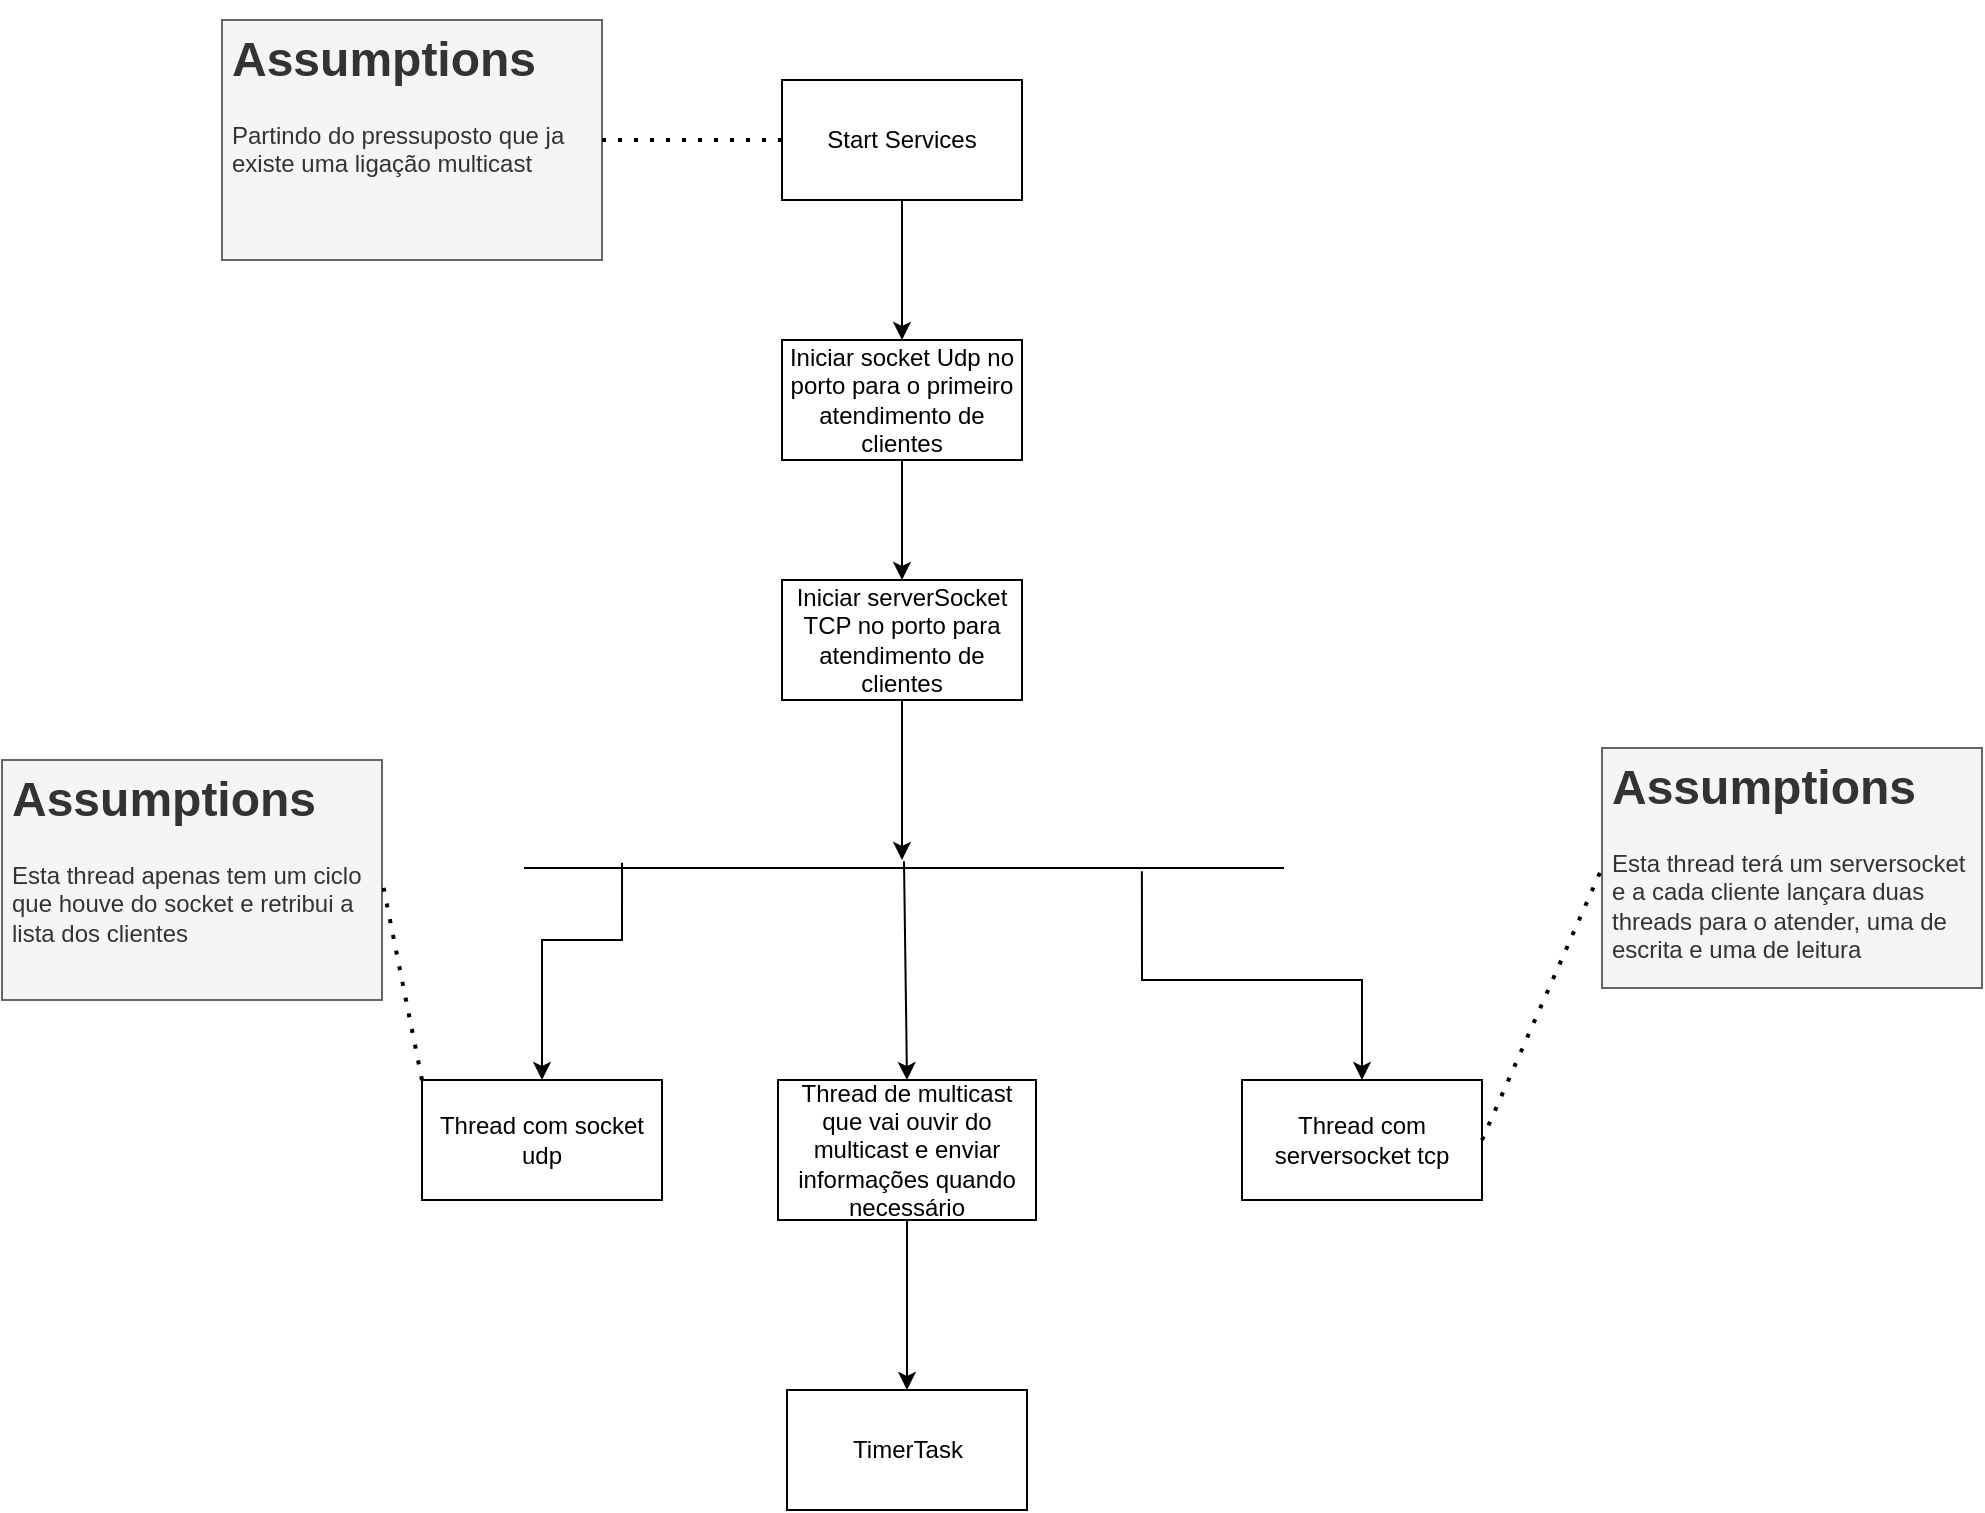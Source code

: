 <mxfile version="20.5.1" type="device" pages="4"><diagram id="f93shJwJwEX3GrsAh-UN" name="Start Services"><mxGraphModel dx="1106" dy="608" grid="1" gridSize="10" guides="1" tooltips="1" connect="1" arrows="1" fold="1" page="1" pageScale="1" pageWidth="1169" pageHeight="1654" math="0" shadow="0"><root><mxCell id="0"/><mxCell id="1" parent="0"/><mxCell id="43-LTuyPZRxTGdlJav9b-8" value="" style="edgeStyle=orthogonalEdgeStyle;rounded=0;orthogonalLoop=1;jettySize=auto;html=1;" parent="1" source="43-LTuyPZRxTGdlJav9b-1" target="43-LTuyPZRxTGdlJav9b-7" edge="1"><mxGeometry relative="1" as="geometry"/></mxCell><mxCell id="43-LTuyPZRxTGdlJav9b-1" value="Start Services" style="rounded=0;whiteSpace=wrap;html=1;" parent="1" vertex="1"><mxGeometry x="470" y="90" width="120" height="60" as="geometry"/></mxCell><mxCell id="43-LTuyPZRxTGdlJav9b-2" value="&lt;h1&gt;Assumptions&lt;/h1&gt;&lt;div&gt;Partindo do pressuposto que ja existe uma ligação multicast&lt;/div&gt;" style="text;html=1;spacing=5;spacingTop=-20;whiteSpace=wrap;overflow=hidden;rounded=0;fillColor=#f5f5f5;fontColor=#333333;strokeColor=#666666;" parent="1" vertex="1"><mxGeometry x="190" y="60" width="190" height="120" as="geometry"/></mxCell><mxCell id="43-LTuyPZRxTGdlJav9b-3" value="" style="endArrow=none;dashed=1;html=1;dashPattern=1 3;strokeWidth=2;rounded=0;exitX=0;exitY=0.5;exitDx=0;exitDy=0;" parent="1" source="43-LTuyPZRxTGdlJav9b-1" target="43-LTuyPZRxTGdlJav9b-2" edge="1"><mxGeometry width="50" height="50" relative="1" as="geometry"><mxPoint x="560" y="440" as="sourcePoint"/><mxPoint x="610" y="390" as="targetPoint"/></mxGeometry></mxCell><mxCell id="43-LTuyPZRxTGdlJav9b-4" value="" style="line;strokeWidth=1;fillColor=none;align=left;verticalAlign=middle;spacingTop=-1;spacingLeft=3;spacingRight=3;rotatable=0;labelPosition=right;points=[];portConstraint=eastwest;strokeColor=inherit;" parent="1" vertex="1"><mxGeometry x="341" y="480" width="380" height="8" as="geometry"/></mxCell><mxCell id="43-LTuyPZRxTGdlJav9b-10" value="" style="edgeStyle=orthogonalEdgeStyle;rounded=0;orthogonalLoop=1;jettySize=auto;html=1;" parent="1" source="43-LTuyPZRxTGdlJav9b-7" target="43-LTuyPZRxTGdlJav9b-9" edge="1"><mxGeometry relative="1" as="geometry"/></mxCell><mxCell id="43-LTuyPZRxTGdlJav9b-7" value="Iniciar socket Udp no porto para o primeiro atendimento de clientes" style="rounded=0;whiteSpace=wrap;html=1;" parent="1" vertex="1"><mxGeometry x="470" y="220" width="120" height="60" as="geometry"/></mxCell><mxCell id="43-LTuyPZRxTGdlJav9b-12" value="" style="edgeStyle=orthogonalEdgeStyle;rounded=0;orthogonalLoop=1;jettySize=auto;html=1;" parent="1" source="43-LTuyPZRxTGdlJav9b-9" target="43-LTuyPZRxTGdlJav9b-4" edge="1"><mxGeometry relative="1" as="geometry"><Array as="points"><mxPoint x="530" y="460"/><mxPoint x="530" y="460"/></Array></mxGeometry></mxCell><mxCell id="43-LTuyPZRxTGdlJav9b-9" value="Iniciar serverSocket TCP no porto para atendimento de clientes" style="rounded=0;whiteSpace=wrap;html=1;" parent="1" vertex="1"><mxGeometry x="470" y="340" width="120" height="60" as="geometry"/></mxCell><mxCell id="43-LTuyPZRxTGdlJav9b-13" value="Thread com socket udp" style="rounded=0;whiteSpace=wrap;html=1;" parent="1" vertex="1"><mxGeometry x="290" y="590" width="120" height="60" as="geometry"/></mxCell><mxCell id="43-LTuyPZRxTGdlJav9b-16" value="" style="endArrow=classic;html=1;rounded=0;entryX=0.5;entryY=0;entryDx=0;entryDy=0;exitX=0.129;exitY=0.168;exitDx=0;exitDy=0;exitPerimeter=0;" parent="1" source="43-LTuyPZRxTGdlJav9b-4" target="43-LTuyPZRxTGdlJav9b-13" edge="1"><mxGeometry width="50" height="50" relative="1" as="geometry"><mxPoint x="390" y="490" as="sourcePoint"/><mxPoint x="610" y="430" as="targetPoint"/><Array as="points"><mxPoint x="390" y="520"/><mxPoint x="350" y="520"/></Array></mxGeometry></mxCell><mxCell id="43-LTuyPZRxTGdlJav9b-17" value="&lt;h1 style=&quot;color: rgb(51, 51, 51);&quot;&gt;Assumptions&lt;/h1&gt;&lt;h1&gt;&lt;div style=&quot;color: rgb(51, 51, 51); font-size: 12px; font-weight: 400;&quot;&gt;Esta thread apenas tem um ciclo que houve do socket e retribui a lista dos clientes&lt;/div&gt;&lt;/h1&gt;" style="text;html=1;strokeColor=#666666;fillColor=#f5f5f5;spacing=5;spacingTop=-20;whiteSpace=wrap;overflow=hidden;rounded=0;fontColor=#333333;" parent="1" vertex="1"><mxGeometry x="80" y="430" width="190" height="120" as="geometry"/></mxCell><mxCell id="43-LTuyPZRxTGdlJav9b-18" value="Thread com serversocket tcp" style="rounded=0;whiteSpace=wrap;html=1;" parent="1" vertex="1"><mxGeometry x="700" y="590" width="120" height="60" as="geometry"/></mxCell><mxCell id="43-LTuyPZRxTGdlJav9b-19" value="" style="endArrow=classic;html=1;rounded=0;entryX=0.5;entryY=0;entryDx=0;entryDy=0;exitX=0.813;exitY=0.696;exitDx=0;exitDy=0;exitPerimeter=0;" parent="1" source="43-LTuyPZRxTGdlJav9b-4" target="43-LTuyPZRxTGdlJav9b-18" edge="1"><mxGeometry width="50" height="50" relative="1" as="geometry"><mxPoint x="560" y="470" as="sourcePoint"/><mxPoint x="610" y="420" as="targetPoint"/><Array as="points"><mxPoint x="650" y="540"/><mxPoint x="760" y="540"/></Array></mxGeometry></mxCell><mxCell id="43-LTuyPZRxTGdlJav9b-20" value="&lt;h1 style=&quot;color: rgb(51, 51, 51);&quot;&gt;Assumptions&lt;/h1&gt;&lt;h1&gt;&lt;div style=&quot;color: rgb(51, 51, 51); font-size: 12px; font-weight: 400;&quot;&gt;Esta thread terá um serversocket e a cada cliente lançara duas threads para o atender, uma de escrita e uma de leitura&lt;/div&gt;&lt;/h1&gt;" style="text;html=1;strokeColor=#666666;fillColor=#f5f5f5;spacing=5;spacingTop=-20;whiteSpace=wrap;overflow=hidden;rounded=0;fontColor=#333333;" parent="1" vertex="1"><mxGeometry x="880" y="424" width="190" height="120" as="geometry"/></mxCell><mxCell id="43-LTuyPZRxTGdlJav9b-21" value="" style="endArrow=none;dashed=1;html=1;dashPattern=1 3;strokeWidth=2;rounded=0;exitX=0;exitY=0;exitDx=0;exitDy=0;entryX=1;entryY=0.5;entryDx=0;entryDy=0;" parent="1" source="43-LTuyPZRxTGdlJav9b-13" target="43-LTuyPZRxTGdlJav9b-17" edge="1"><mxGeometry width="50" height="50" relative="1" as="geometry"><mxPoint x="560" y="470" as="sourcePoint"/><mxPoint x="610" y="420" as="targetPoint"/></mxGeometry></mxCell><mxCell id="43-LTuyPZRxTGdlJav9b-22" value="" style="endArrow=none;dashed=1;html=1;dashPattern=1 3;strokeWidth=2;rounded=0;entryX=0;entryY=0.5;entryDx=0;entryDy=0;exitX=1;exitY=0.5;exitDx=0;exitDy=0;" parent="1" source="43-LTuyPZRxTGdlJav9b-18" target="43-LTuyPZRxTGdlJav9b-20" edge="1"><mxGeometry width="50" height="50" relative="1" as="geometry"><mxPoint x="560" y="470" as="sourcePoint"/><mxPoint x="610" y="420" as="targetPoint"/></mxGeometry></mxCell><mxCell id="43-LTuyPZRxTGdlJav9b-26" value="" style="edgeStyle=orthogonalEdgeStyle;rounded=0;orthogonalLoop=1;jettySize=auto;html=1;" parent="1" source="43-LTuyPZRxTGdlJav9b-23" target="43-LTuyPZRxTGdlJav9b-25" edge="1"><mxGeometry relative="1" as="geometry"/></mxCell><mxCell id="43-LTuyPZRxTGdlJav9b-23" value="Thread de multicast que vai ouvir do multicast e enviar informações quando necessário" style="rounded=0;whiteSpace=wrap;html=1;" parent="1" vertex="1"><mxGeometry x="468" y="590" width="129" height="70" as="geometry"/></mxCell><mxCell id="43-LTuyPZRxTGdlJav9b-24" value="" style="endArrow=classic;html=1;rounded=0;entryX=0.5;entryY=0;entryDx=0;entryDy=0;exitX=0.5;exitY=0.071;exitDx=0;exitDy=0;exitPerimeter=0;" parent="1" source="43-LTuyPZRxTGdlJav9b-4" target="43-LTuyPZRxTGdlJav9b-23" edge="1"><mxGeometry width="50" height="50" relative="1" as="geometry"><mxPoint x="560" y="470" as="sourcePoint"/><mxPoint x="610" y="420" as="targetPoint"/></mxGeometry></mxCell><mxCell id="43-LTuyPZRxTGdlJav9b-25" value="TimerTask" style="whiteSpace=wrap;html=1;rounded=0;" parent="1" vertex="1"><mxGeometry x="472.5" y="745" width="120" height="60" as="geometry"/></mxCell></root></mxGraphModel></diagram><diagram id="dK1DajiqJrMPX_HcIvHk" name="Thread UDP Server-Client"><mxGraphModel dx="1639" dy="808" grid="1" gridSize="10" guides="1" tooltips="1" connect="1" arrows="1" fold="1" page="1" pageScale="1" pageWidth="1169" pageHeight="1654" math="0" shadow="0"><root><mxCell id="0"/><mxCell id="1" parent="0"/><mxCell id="ZpsbFKy-Za9jQUsdZ7UV-3" value="" style="edgeStyle=orthogonalEdgeStyle;rounded=0;orthogonalLoop=1;jettySize=auto;html=1;" edge="1" parent="1" source="ZpsbFKy-Za9jQUsdZ7UV-1" target="ZpsbFKy-Za9jQUsdZ7UV-2"><mxGeometry relative="1" as="geometry"/></mxCell><mxCell id="ZpsbFKy-Za9jQUsdZ7UV-1" value="Espera no socket" style="rounded=0;whiteSpace=wrap;html=1;" vertex="1" parent="1"><mxGeometry x="480" y="110" width="120" height="60" as="geometry"/></mxCell><mxCell id="ZpsbFKy-Za9jQUsdZ7UV-5" value="" style="edgeStyle=orthogonalEdgeStyle;rounded=0;orthogonalLoop=1;jettySize=auto;html=1;" edge="1" parent="1" source="ZpsbFKy-Za9jQUsdZ7UV-2" target="ZpsbFKy-Za9jQUsdZ7UV-4"><mxGeometry relative="1" as="geometry"/></mxCell><mxCell id="ZpsbFKy-Za9jQUsdZ7UV-11" value="Recebeu" style="edgeLabel;html=1;align=center;verticalAlign=middle;resizable=0;points=[];" vertex="1" connectable="0" parent="ZpsbFKy-Za9jQUsdZ7UV-5"><mxGeometry x="-0.32" y="1" relative="1" as="geometry"><mxPoint as="offset"/></mxGeometry></mxCell><mxCell id="ZpsbFKy-Za9jQUsdZ7UV-6" style="edgeStyle=orthogonalEdgeStyle;rounded=0;orthogonalLoop=1;jettySize=auto;html=1;entryX=1;entryY=0.5;entryDx=0;entryDy=0;" edge="1" parent="1" source="ZpsbFKy-Za9jQUsdZ7UV-2" target="ZpsbFKy-Za9jQUsdZ7UV-1"><mxGeometry relative="1" as="geometry"><Array as="points"><mxPoint x="620" y="280"/><mxPoint x="620" y="140"/></Array></mxGeometry></mxCell><mxCell id="ZpsbFKy-Za9jQUsdZ7UV-7" value="Nao recebe" style="edgeLabel;html=1;align=center;verticalAlign=middle;resizable=0;points=[];" vertex="1" connectable="0" parent="ZpsbFKy-Za9jQUsdZ7UV-6"><mxGeometry x="0.191" y="3" relative="1" as="geometry"><mxPoint as="offset"/></mxGeometry></mxCell><mxCell id="ZpsbFKy-Za9jQUsdZ7UV-9" style="edgeStyle=orthogonalEdgeStyle;rounded=0;orthogonalLoop=1;jettySize=auto;html=1;entryX=0;entryY=0.5;entryDx=0;entryDy=0;" edge="1" parent="1" source="ZpsbFKy-Za9jQUsdZ7UV-2" target="ZpsbFKy-Za9jQUsdZ7UV-8"><mxGeometry relative="1" as="geometry"><Array as="points"><mxPoint x="540" y="360"/></Array></mxGeometry></mxCell><mxCell id="ZpsbFKy-Za9jQUsdZ7UV-10" value="&lt;span style=&quot;font-size: 12px; background-color: rgb(248, 249, 250);&quot;&gt;Exceção de erro do socket&lt;/span&gt;" style="edgeLabel;html=1;align=center;verticalAlign=middle;resizable=0;points=[];" vertex="1" connectable="0" parent="ZpsbFKy-Za9jQUsdZ7UV-9"><mxGeometry x="-0.087" y="2" relative="1" as="geometry"><mxPoint as="offset"/></mxGeometry></mxCell><mxCell id="ZpsbFKy-Za9jQUsdZ7UV-2" value="Se recebe mensagem" style="rhombus;whiteSpace=wrap;html=1;rounded=0;" vertex="1" parent="1"><mxGeometry x="500" y="240" width="80" height="80" as="geometry"/></mxCell><mxCell id="ZpsbFKy-Za9jQUsdZ7UV-16" value="" style="edgeStyle=orthogonalEdgeStyle;rounded=0;orthogonalLoop=1;jettySize=auto;html=1;" edge="1" parent="1" source="ZpsbFKy-Za9jQUsdZ7UV-4" target="ZpsbFKy-Za9jQUsdZ7UV-15"><mxGeometry relative="1" as="geometry"/></mxCell><mxCell id="ZpsbFKy-Za9jQUsdZ7UV-4" value="Cria thread de atendimento udp" style="whiteSpace=wrap;html=1;rounded=0;" vertex="1" parent="1"><mxGeometry x="320" y="330" width="120" height="60" as="geometry"/></mxCell><mxCell id="ZpsbFKy-Za9jQUsdZ7UV-8" value="Termina" style="rounded=0;whiteSpace=wrap;html=1;" vertex="1" parent="1"><mxGeometry x="790" y="330" width="120" height="60" as="geometry"/></mxCell><mxCell id="ZpsbFKy-Za9jQUsdZ7UV-14" style="edgeStyle=orthogonalEdgeStyle;rounded=0;orthogonalLoop=1;jettySize=auto;html=1;entryX=0;entryY=0.5;entryDx=0;entryDy=0;" edge="1" parent="1" source="ZpsbFKy-Za9jQUsdZ7UV-12" target="ZpsbFKy-Za9jQUsdZ7UV-1"><mxGeometry relative="1" as="geometry"><Array as="points"><mxPoint x="130" y="630"/><mxPoint x="130" y="140"/></Array></mxGeometry></mxCell><mxCell id="ZpsbFKy-Za9jQUsdZ7UV-12" value="Envia mensagem para o cliente" style="whiteSpace=wrap;html=1;rounded=0;" vertex="1" parent="1"><mxGeometry x="320" y="590" width="120" height="60" as="geometry"/></mxCell><mxCell id="ZpsbFKy-Za9jQUsdZ7UV-17" value="" style="edgeStyle=orthogonalEdgeStyle;rounded=0;orthogonalLoop=1;jettySize=auto;html=1;" edge="1" parent="1" source="ZpsbFKy-Za9jQUsdZ7UV-15" target="ZpsbFKy-Za9jQUsdZ7UV-12"><mxGeometry relative="1" as="geometry"/></mxCell><mxCell id="ZpsbFKy-Za9jQUsdZ7UV-15" value="Consulta tabela dos servidores" style="whiteSpace=wrap;html=1;rounded=0;" vertex="1" parent="1"><mxGeometry x="320" y="440" width="120" height="60" as="geometry"/></mxCell></root></mxGraphModel></diagram><diagram id="lqIjsGxydVHCOAI3Gppr" name="Thread ServerSocket TCP"><mxGraphModel dx="1106" dy="608" grid="1" gridSize="10" guides="1" tooltips="1" connect="1" arrows="1" fold="1" page="1" pageScale="1" pageWidth="1169" pageHeight="1654" math="0" shadow="0"><root><mxCell id="0"/><mxCell id="1" parent="0"/><mxCell id="Tgod7EYBmfSz9OFDurJF-3" value="" style="edgeStyle=orthogonalEdgeStyle;rounded=0;orthogonalLoop=1;jettySize=auto;html=1;" parent="1" source="Tgod7EYBmfSz9OFDurJF-1" target="Tgod7EYBmfSz9OFDurJF-2" edge="1"><mxGeometry relative="1" as="geometry"/></mxCell><mxCell id="Tgod7EYBmfSz9OFDurJF-1" value="Espera no Server Socket" style="rounded=0;whiteSpace=wrap;html=1;" parent="1" vertex="1"><mxGeometry x="480" y="150" width="120" height="60" as="geometry"/></mxCell><mxCell id="Tgod7EYBmfSz9OFDurJF-5" value="" style="edgeStyle=orthogonalEdgeStyle;rounded=0;orthogonalLoop=1;jettySize=auto;html=1;" parent="1" source="Tgod7EYBmfSz9OFDurJF-2" target="Tgod7EYBmfSz9OFDurJF-4" edge="1"><mxGeometry relative="1" as="geometry"/></mxCell><mxCell id="Tgod7EYBmfSz9OFDurJF-6" value="Execção do porto" style="edgeLabel;html=1;align=center;verticalAlign=middle;resizable=0;points=[];" parent="Tgod7EYBmfSz9OFDurJF-5" vertex="1" connectable="0"><mxGeometry x="-0.352" y="2" relative="1" as="geometry"><mxPoint as="offset"/></mxGeometry></mxCell><mxCell id="Tgod7EYBmfSz9OFDurJF-8" value="" style="edgeStyle=orthogonalEdgeStyle;rounded=0;orthogonalLoop=1;jettySize=auto;html=1;" parent="1" source="Tgod7EYBmfSz9OFDurJF-2" target="Tgod7EYBmfSz9OFDurJF-7" edge="1"><mxGeometry relative="1" as="geometry"/></mxCell><mxCell id="Tgod7EYBmfSz9OFDurJF-9" value="Sim" style="edgeLabel;html=1;align=center;verticalAlign=middle;resizable=0;points=[];" parent="Tgod7EYBmfSz9OFDurJF-8" vertex="1" connectable="0"><mxGeometry x="-0.317" y="-3" relative="1" as="geometry"><mxPoint as="offset"/></mxGeometry></mxCell><mxCell id="Tgod7EYBmfSz9OFDurJF-2" value="Recebeu ligacao" style="rhombus;whiteSpace=wrap;html=1;rounded=0;" parent="1" vertex="1"><mxGeometry x="500" y="280" width="80" height="80" as="geometry"/></mxCell><mxCell id="Tgod7EYBmfSz9OFDurJF-4" value="Termina" style="whiteSpace=wrap;html=1;rounded=0;" parent="1" vertex="1"><mxGeometry x="790" y="290" width="120" height="60" as="geometry"/></mxCell><mxCell id="Tgod7EYBmfSz9OFDurJF-12" value="" style="edgeStyle=orthogonalEdgeStyle;rounded=0;orthogonalLoop=1;jettySize=auto;html=1;" parent="1" source="Tgod7EYBmfSz9OFDurJF-7" target="Tgod7EYBmfSz9OFDurJF-11" edge="1"><mxGeometry relative="1" as="geometry"/></mxCell><mxCell id="Tgod7EYBmfSz9OFDurJF-7" value="Cria thread de atendimento" style="whiteSpace=wrap;html=1;rounded=0;" parent="1" vertex="1"><mxGeometry x="480" y="450" width="120" height="60" as="geometry"/></mxCell><mxCell id="Tgod7EYBmfSz9OFDurJF-14" value="" style="edgeStyle=orthogonalEdgeStyle;rounded=0;orthogonalLoop=1;jettySize=auto;html=1;" parent="1" source="Tgod7EYBmfSz9OFDurJF-11" target="Tgod7EYBmfSz9OFDurJF-13" edge="1"><mxGeometry relative="1" as="geometry"/></mxCell><mxCell id="Tgod7EYBmfSz9OFDurJF-11" value="Guarda socket do cliente" style="whiteSpace=wrap;html=1;rounded=0;" parent="1" vertex="1"><mxGeometry x="480" y="590" width="120" height="60" as="geometry"/></mxCell><mxCell id="Tgod7EYBmfSz9OFDurJF-17" value="" style="edgeStyle=orthogonalEdgeStyle;rounded=0;orthogonalLoop=1;jettySize=auto;html=1;" parent="1" source="Tgod7EYBmfSz9OFDurJF-13" target="Tgod7EYBmfSz9OFDurJF-16" edge="1"><mxGeometry relative="1" as="geometry"/></mxCell><mxCell id="Tgod7EYBmfSz9OFDurJF-13" value="Incrementa o numero de contadores" style="whiteSpace=wrap;html=1;rounded=0;" parent="1" vertex="1"><mxGeometry x="480" y="730" width="120" height="60" as="geometry"/></mxCell><mxCell id="Tgod7EYBmfSz9OFDurJF-18" style="edgeStyle=orthogonalEdgeStyle;rounded=0;orthogonalLoop=1;jettySize=auto;html=1;entryX=0;entryY=0.5;entryDx=0;entryDy=0;" parent="1" source="Tgod7EYBmfSz9OFDurJF-16" target="Tgod7EYBmfSz9OFDurJF-1" edge="1"><mxGeometry relative="1" as="geometry"><Array as="points"><mxPoint x="330" y="900"/><mxPoint x="330" y="180"/></Array></mxGeometry></mxCell><mxCell id="Tgod7EYBmfSz9OFDurJF-16" value="Envia Sinal de vida" style="whiteSpace=wrap;html=1;rounded=0;" parent="1" vertex="1"><mxGeometry x="480" y="870" width="120" height="60" as="geometry"/></mxCell></root></mxGraphModel></diagram><diagram id="S3c8J8YZZYaUGesptg0L" name="Thread TCP de Atendimento"><mxGraphModel dx="2765" dy="1520" grid="1" gridSize="10" guides="1" tooltips="1" connect="1" arrows="1" fold="1" page="1" pageScale="1" pageWidth="2339" pageHeight="3300" math="0" shadow="0"><root><mxCell id="0"/><mxCell id="1" parent="0"/><mxCell id="qj5CGOlmOa47T0mlUrNb-4" value="" style="edgeStyle=orthogonalEdgeStyle;rounded=0;orthogonalLoop=1;jettySize=auto;html=1;" parent="1" source="qj5CGOlmOa47T0mlUrNb-1" target="qj5CGOlmOa47T0mlUrNb-3" edge="1"><mxGeometry relative="1" as="geometry"/></mxCell><mxCell id="qj5CGOlmOa47T0mlUrNb-1" value="Espera por mensagem do cliente" style="rounded=0;whiteSpace=wrap;html=1;" parent="1" vertex="1"><mxGeometry x="510" y="80" width="120" height="60" as="geometry"/></mxCell><mxCell id="qj5CGOlmOa47T0mlUrNb-6" value="" style="edgeStyle=orthogonalEdgeStyle;rounded=0;orthogonalLoop=1;jettySize=auto;html=1;" parent="1" source="qj5CGOlmOa47T0mlUrNb-3" target="qj5CGOlmOa47T0mlUrNb-5" edge="1"><mxGeometry relative="1" as="geometry"/></mxCell><mxCell id="qj5CGOlmOa47T0mlUrNb-7" value="Exccecção" style="edgeLabel;html=1;align=center;verticalAlign=middle;resizable=0;points=[];" parent="qj5CGOlmOa47T0mlUrNb-6" vertex="1" connectable="0"><mxGeometry x="0.1" y="-1" relative="1" as="geometry"><mxPoint as="offset"/></mxGeometry></mxCell><mxCell id="qj5CGOlmOa47T0mlUrNb-14" value="" style="edgeStyle=orthogonalEdgeStyle;rounded=0;orthogonalLoop=1;jettySize=auto;html=1;" parent="1" source="qj5CGOlmOa47T0mlUrNb-3" target="qj5CGOlmOa47T0mlUrNb-13" edge="1"><mxGeometry relative="1" as="geometry"/></mxCell><mxCell id="qj5CGOlmOa47T0mlUrNb-15" value="SIM" style="edgeLabel;html=1;align=center;verticalAlign=middle;resizable=0;points=[];" parent="qj5CGOlmOa47T0mlUrNb-14" vertex="1" connectable="0"><mxGeometry x="-0.511" relative="1" as="geometry"><mxPoint as="offset"/></mxGeometry></mxCell><mxCell id="qj5CGOlmOa47T0mlUrNb-3" value="Recebe mensagem" style="rhombus;whiteSpace=wrap;html=1;rounded=0;" parent="1" vertex="1"><mxGeometry x="530" y="210" width="80" height="80" as="geometry"/></mxCell><mxCell id="qj5CGOlmOa47T0mlUrNb-5" value="Possivelmente Termina (A REVER)" style="whiteSpace=wrap;html=1;rounded=0;" parent="1" vertex="1"><mxGeometry x="840" y="220" width="120" height="60" as="geometry"/></mxCell><mxCell id="qj5CGOlmOa47T0mlUrNb-21" value="" style="edgeStyle=orthogonalEdgeStyle;rounded=0;orthogonalLoop=1;jettySize=auto;html=1;" parent="1" source="qj5CGOlmOa47T0mlUrNb-13" target="qj5CGOlmOa47T0mlUrNb-20" edge="1"><mxGeometry relative="1" as="geometry"/></mxCell><mxCell id="qj5CGOlmOa47T0mlUrNb-22" value="Em Atualização" style="edgeLabel;html=1;align=center;verticalAlign=middle;resizable=0;points=[];" parent="qj5CGOlmOa47T0mlUrNb-21" vertex="1" connectable="0"><mxGeometry x="-0.255" y="-2" relative="1" as="geometry"><mxPoint as="offset"/></mxGeometry></mxCell><mxCell id="qj5CGOlmOa47T0mlUrNb-24" value="" style="edgeStyle=orthogonalEdgeStyle;rounded=0;orthogonalLoop=1;jettySize=auto;html=1;" parent="1" source="qj5CGOlmOa47T0mlUrNb-13" target="qj5CGOlmOa47T0mlUrNb-23" edge="1"><mxGeometry relative="1" as="geometry"/></mxCell><mxCell id="qj5CGOlmOa47T0mlUrNb-25" value="Indisponivel" style="edgeLabel;html=1;align=center;verticalAlign=middle;resizable=0;points=[];" parent="qj5CGOlmOa47T0mlUrNb-24" vertex="1" connectable="0"><mxGeometry x="-0.467" relative="1" as="geometry"><mxPoint as="offset"/></mxGeometry></mxCell><mxCell id="zlbPWExdeI5WuNcCYrbm-13" value="" style="edgeStyle=orthogonalEdgeStyle;rounded=0;orthogonalLoop=1;jettySize=auto;html=1;fontSize=15;" edge="1" parent="1" source="qj5CGOlmOa47T0mlUrNb-13" target="zlbPWExdeI5WuNcCYrbm-12"><mxGeometry relative="1" as="geometry"/></mxCell><mxCell id="zlbPWExdeI5WuNcCYrbm-16" value="Disponivel" style="edgeLabel;html=1;align=center;verticalAlign=middle;resizable=0;points=[];fontSize=15;" vertex="1" connectable="0" parent="zlbPWExdeI5WuNcCYrbm-13"><mxGeometry x="-0.414" y="2" relative="1" as="geometry"><mxPoint as="offset"/></mxGeometry></mxCell><mxCell id="qj5CGOlmOa47T0mlUrNb-13" value="Verifica Estado do Servidor" style="rhombus;whiteSpace=wrap;html=1;rounded=0;" parent="1" vertex="1"><mxGeometry x="530" y="370" width="80" height="80" as="geometry"/></mxCell><mxCell id="zlbPWExdeI5WuNcCYrbm-27" value="" style="edgeStyle=orthogonalEdgeStyle;rounded=0;orthogonalLoop=1;jettySize=auto;html=1;fontSize=15;" edge="1" parent="1" source="qj5CGOlmOa47T0mlUrNb-16" target="zlbPWExdeI5WuNcCYrbm-26"><mxGeometry relative="1" as="geometry"/></mxCell><mxCell id="qj5CGOlmOa47T0mlUrNb-16" value="Muda Estado do Servidor para Em Atualização" style="whiteSpace=wrap;html=1;rounded=0;" parent="1" vertex="1"><mxGeometry x="510" y="700" width="120" height="60" as="geometry"/></mxCell><mxCell id="qj5CGOlmOa47T0mlUrNb-20" value="Espera num objeto até ficar ser desbloqueado" style="whiteSpace=wrap;html=1;rounded=0;" parent="1" vertex="1"><mxGeometry x="300" y="380" width="120" height="60" as="geometry"/></mxCell><mxCell id="qj5CGOlmOa47T0mlUrNb-23" value="Terminar" style="whiteSpace=wrap;html=1;rounded=0;" parent="1" vertex="1"><mxGeometry x="790" y="380" width="120" height="60" as="geometry"/></mxCell><mxCell id="qj5CGOlmOa47T0mlUrNb-26" value="&lt;h1&gt;Assumption&lt;/h1&gt;&lt;p&gt;Cada thread tem que ter acesso ao canal multicast e a mudar o estado&lt;/p&gt;" style="text;html=1;strokeColor=#666666;fillColor=#f5f5f5;spacing=5;spacingTop=-20;whiteSpace=wrap;overflow=hidden;rounded=0;fontColor=#333333;" parent="1" vertex="1"><mxGeometry x="150" y="590" width="190" height="120" as="geometry"/></mxCell><mxCell id="zlbPWExdeI5WuNcCYrbm-31" value="" style="edgeStyle=orthogonalEdgeStyle;rounded=0;orthogonalLoop=1;jettySize=auto;html=1;fontSize=15;" edge="1" parent="1" source="qj5CGOlmOa47T0mlUrNb-27" target="zlbPWExdeI5WuNcCYrbm-30"><mxGeometry relative="1" as="geometry"/></mxCell><mxCell id="qj5CGOlmOa47T0mlUrNb-27" value="Envia Prepare via multicast" style="whiteSpace=wrap;html=1;rounded=0;" parent="1" vertex="1"><mxGeometry x="510" y="1260" width="120" height="60" as="geometry"/></mxCell><mxCell id="1P4as0GLQrEg2vXKpVa6-3" value="" style="edgeStyle=orthogonalEdgeStyle;rounded=0;orthogonalLoop=1;jettySize=auto;html=1;" parent="1" source="1P4as0GLQrEg2vXKpVa6-1" target="qj5CGOlmOa47T0mlUrNb-27" edge="1"><mxGeometry relative="1" as="geometry"/></mxCell><mxCell id="1P4as0GLQrEg2vXKpVa6-1" value="" style="rhombus;whiteSpace=wrap;html=1;rounded=0;" parent="1" vertex="1"><mxGeometry x="530" y="1090" width="80" height="80" as="geometry"/></mxCell><mxCell id="1P4as0GLQrEg2vXKpVa6-7" value="" style="edgeStyle=orthogonalEdgeStyle;rounded=0;orthogonalLoop=1;jettySize=auto;html=1;" parent="1" source="1P4as0GLQrEg2vXKpVa6-4" target="1P4as0GLQrEg2vXKpVa6-1" edge="1"><mxGeometry relative="1" as="geometry"/></mxCell><mxCell id="1P4as0GLQrEg2vXKpVa6-4" value="Prepara Mensagem" style="whiteSpace=wrap;html=1;rounded=0;" parent="1" vertex="1"><mxGeometry x="510" y="970" width="120" height="60" as="geometry"/></mxCell><mxCell id="zlbPWExdeI5WuNcCYrbm-5" value="Prepare" style="swimlane;fontStyle=0;childLayout=stackLayout;horizontal=1;startSize=26;fillColor=none;horizontalStack=0;resizeParent=1;resizeParentMax=0;resizeLast=0;collapsible=1;marginBottom=0;fontSize=14;" vertex="1" parent="1"><mxGeometry x="710" y="1000" width="450" height="104" as="geometry"/></mxCell><mxCell id="zlbPWExdeI5WuNcCYrbm-6" value="string: sql" style="text;strokeColor=none;fillColor=none;align=left;verticalAlign=top;spacingLeft=4;spacingRight=4;overflow=hidden;rotatable=0;points=[[0,0.5],[1,0.5]];portConstraint=eastwest;fontSize=15;" vertex="1" parent="zlbPWExdeI5WuNcCYrbm-5"><mxGeometry y="26" width="450" height="26" as="geometry"/></mxCell><mxCell id="zlbPWExdeI5WuNcCYrbm-7" value="proximaVersão: int" style="text;strokeColor=none;fillColor=none;align=left;verticalAlign=top;spacingLeft=4;spacingRight=4;overflow=hidden;rotatable=0;points=[[0,0.5],[1,0.5]];portConstraint=eastwest;fontSize=15;" vertex="1" parent="zlbPWExdeI5WuNcCYrbm-5"><mxGeometry y="52" width="450" height="26" as="geometry"/></mxCell><mxCell id="zlbPWExdeI5WuNcCYrbm-8" value="portUDP:int - Destinado a recber as mensagems de confirmação" style="text;strokeColor=none;fillColor=none;align=left;verticalAlign=top;spacingLeft=4;spacingRight=4;overflow=hidden;rotatable=0;points=[[0,0.5],[1,0.5]];portConstraint=eastwest;fontSize=15;" vertex="1" parent="zlbPWExdeI5WuNcCYrbm-5"><mxGeometry y="78" width="450" height="26" as="geometry"/></mxCell><mxCell id="zlbPWExdeI5WuNcCYrbm-9" value="" style="endArrow=none;dashed=1;html=1;dashPattern=1 3;strokeWidth=2;rounded=0;fontSize=15;entryX=1;entryY=0.5;entryDx=0;entryDy=0;exitX=-0.005;exitY=0.128;exitDx=0;exitDy=0;exitPerimeter=0;" edge="1" parent="1" source="zlbPWExdeI5WuNcCYrbm-7" target="1P4as0GLQrEg2vXKpVa6-4"><mxGeometry width="50" height="50" relative="1" as="geometry"><mxPoint x="610" y="1140" as="sourcePoint"/><mxPoint x="660" y="1090" as="targetPoint"/></mxGeometry></mxCell><mxCell id="zlbPWExdeI5WuNcCYrbm-14" value="" style="edgeStyle=orthogonalEdgeStyle;rounded=0;orthogonalLoop=1;jettySize=auto;html=1;fontSize=15;" edge="1" parent="1" source="zlbPWExdeI5WuNcCYrbm-12" target="qj5CGOlmOa47T0mlUrNb-16"><mxGeometry relative="1" as="geometry"/></mxCell><mxCell id="zlbPWExdeI5WuNcCYrbm-15" value="Sim" style="edgeLabel;html=1;align=center;verticalAlign=middle;resizable=0;points=[];fontSize=15;" vertex="1" connectable="0" parent="zlbPWExdeI5WuNcCYrbm-14"><mxGeometry x="-0.252" relative="1" as="geometry"><mxPoint as="offset"/></mxGeometry></mxCell><mxCell id="zlbPWExdeI5WuNcCYrbm-19" value="" style="edgeStyle=orthogonalEdgeStyle;rounded=0;orthogonalLoop=1;jettySize=auto;html=1;fontSize=15;" edge="1" parent="1" source="zlbPWExdeI5WuNcCYrbm-12" target="zlbPWExdeI5WuNcCYrbm-18"><mxGeometry relative="1" as="geometry"/></mxCell><mxCell id="zlbPWExdeI5WuNcCYrbm-20" value="Não" style="edgeLabel;html=1;align=center;verticalAlign=middle;resizable=0;points=[];fontSize=15;" vertex="1" connectable="0" parent="zlbPWExdeI5WuNcCYrbm-19"><mxGeometry x="-0.089" y="1" relative="1" as="geometry"><mxPoint as="offset"/></mxGeometry></mxCell><mxCell id="zlbPWExdeI5WuNcCYrbm-12" value="Ação faz modificações na DB?" style="rhombus;whiteSpace=wrap;html=1;rounded=0;" vertex="1" parent="1"><mxGeometry x="530" y="530" width="80" height="80" as="geometry"/></mxCell><mxCell id="zlbPWExdeI5WuNcCYrbm-24" value="" style="edgeStyle=orthogonalEdgeStyle;rounded=0;orthogonalLoop=1;jettySize=auto;html=1;fontSize=15;" edge="1" parent="1" source="zlbPWExdeI5WuNcCYrbm-18" target="zlbPWExdeI5WuNcCYrbm-23"><mxGeometry relative="1" as="geometry"/></mxCell><mxCell id="zlbPWExdeI5WuNcCYrbm-18" value="Prepara Resposta" style="whiteSpace=wrap;html=1;rounded=0;" vertex="1" parent="1"><mxGeometry x="760" y="540" width="120" height="60" as="geometry"/></mxCell><mxCell id="zlbPWExdeI5WuNcCYrbm-25" style="edgeStyle=orthogonalEdgeStyle;rounded=0;orthogonalLoop=1;jettySize=auto;html=1;entryX=1;entryY=0.5;entryDx=0;entryDy=0;fontSize=15;" edge="1" parent="1" source="zlbPWExdeI5WuNcCYrbm-23" target="qj5CGOlmOa47T0mlUrNb-1"><mxGeometry relative="1" as="geometry"><Array as="points"><mxPoint x="1120" y="570"/><mxPoint x="1120" y="110"/></Array></mxGeometry></mxCell><mxCell id="zlbPWExdeI5WuNcCYrbm-23" value="Envia Resposta" style="whiteSpace=wrap;html=1;rounded=0;" vertex="1" parent="1"><mxGeometry x="960" y="540" width="120" height="60" as="geometry"/></mxCell><mxCell id="zlbPWExdeI5WuNcCYrbm-28" value="" style="edgeStyle=orthogonalEdgeStyle;rounded=0;orthogonalLoop=1;jettySize=auto;html=1;fontSize=15;" edge="1" parent="1" source="zlbPWExdeI5WuNcCYrbm-26" target="1P4as0GLQrEg2vXKpVa6-4"><mxGeometry relative="1" as="geometry"/></mxCell><mxCell id="zlbPWExdeI5WuNcCYrbm-26" value="Prepara Socket Udp para confirmações" style="whiteSpace=wrap;html=1;rounded=0;" vertex="1" parent="1"><mxGeometry x="510" y="840" width="120" height="60" as="geometry"/></mxCell><mxCell id="zlbPWExdeI5WuNcCYrbm-33" value="" style="edgeStyle=orthogonalEdgeStyle;rounded=0;orthogonalLoop=1;jettySize=auto;html=1;fontSize=15;" edge="1" parent="1" source="zlbPWExdeI5WuNcCYrbm-30" target="zlbPWExdeI5WuNcCYrbm-32"><mxGeometry relative="1" as="geometry"/></mxCell><mxCell id="zlbPWExdeI5WuNcCYrbm-30" value="Espera Por mensagem de confirmação" style="whiteSpace=wrap;html=1;rounded=0;" vertex="1" parent="1"><mxGeometry x="510" y="1400" width="120" height="60" as="geometry"/></mxCell><mxCell id="zlbPWExdeI5WuNcCYrbm-37" value="" style="edgeStyle=orthogonalEdgeStyle;rounded=0;orthogonalLoop=1;jettySize=auto;html=1;fontSize=15;" edge="1" parent="1" source="zlbPWExdeI5WuNcCYrbm-32" target="zlbPWExdeI5WuNcCYrbm-36"><mxGeometry relative="1" as="geometry"/></mxCell><mxCell id="zlbPWExdeI5WuNcCYrbm-38" value="Mensagem Normal" style="edgeLabel;html=1;align=center;verticalAlign=middle;resizable=0;points=[];fontSize=15;" vertex="1" connectable="0" parent="zlbPWExdeI5WuNcCYrbm-37"><mxGeometry x="0.128" y="-3" relative="1" as="geometry"><mxPoint as="offset"/></mxGeometry></mxCell><mxCell id="zlbPWExdeI5WuNcCYrbm-32" value="Recebe Mensagem" style="rhombus;whiteSpace=wrap;html=1;rounded=0;" vertex="1" parent="1"><mxGeometry x="530" y="1500" width="80" height="80" as="geometry"/></mxCell><mxCell id="zlbPWExdeI5WuNcCYrbm-40" value="" style="edgeStyle=orthogonalEdgeStyle;rounded=0;orthogonalLoop=1;jettySize=auto;html=1;fontSize=15;" edge="1" parent="1" source="zlbPWExdeI5WuNcCYrbm-36" target="zlbPWExdeI5WuNcCYrbm-39"><mxGeometry relative="1" as="geometry"/></mxCell><mxCell id="zlbPWExdeI5WuNcCYrbm-41" value="&lt;span style=&quot;font-size: 12px; background-color: rgb(248, 249, 250);&quot;&gt;Numero igual ao enviado&lt;/span&gt;" style="edgeLabel;html=1;align=center;verticalAlign=middle;resizable=0;points=[];fontSize=15;" vertex="1" connectable="0" parent="zlbPWExdeI5WuNcCYrbm-40"><mxGeometry x="-0.215" relative="1" as="geometry"><mxPoint as="offset"/></mxGeometry></mxCell><mxCell id="zlbPWExdeI5WuNcCYrbm-54" value="" style="edgeStyle=orthogonalEdgeStyle;rounded=0;orthogonalLoop=1;jettySize=auto;html=1;fontSize=15;" edge="1" parent="1" source="zlbPWExdeI5WuNcCYrbm-36" target="zlbPWExdeI5WuNcCYrbm-53"><mxGeometry relative="1" as="geometry"/></mxCell><mxCell id="zlbPWExdeI5WuNcCYrbm-55" value="Numero diferente" style="edgeLabel;html=1;align=center;verticalAlign=middle;resizable=0;points=[];fontSize=15;" vertex="1" connectable="0" parent="zlbPWExdeI5WuNcCYrbm-54"><mxGeometry x="-0.096" y="2" relative="1" as="geometry"><mxPoint as="offset"/></mxGeometry></mxCell><mxCell id="zlbPWExdeI5WuNcCYrbm-60" value="" style="edgeStyle=orthogonalEdgeStyle;rounded=0;orthogonalLoop=1;jettySize=auto;html=1;fontSize=15;" edge="1" parent="1" source="zlbPWExdeI5WuNcCYrbm-36" target="zlbPWExdeI5WuNcCYrbm-59"><mxGeometry relative="1" as="geometry"/></mxCell><mxCell id="zlbPWExdeI5WuNcCYrbm-61" value="Timeout" style="edgeLabel;html=1;align=center;verticalAlign=middle;resizable=0;points=[];fontSize=15;" vertex="1" connectable="0" parent="zlbPWExdeI5WuNcCYrbm-60"><mxGeometry x="0.252" relative="1" as="geometry"><mxPoint as="offset"/></mxGeometry></mxCell><mxCell id="zlbPWExdeI5WuNcCYrbm-36" value="Verifica Numero" style="rhombus;whiteSpace=wrap;html=1;rounded=0;" vertex="1" parent="1"><mxGeometry x="530" y="1660" width="80" height="80" as="geometry"/></mxCell><mxCell id="zlbPWExdeI5WuNcCYrbm-44" value="" style="edgeStyle=orthogonalEdgeStyle;rounded=0;orthogonalLoop=1;jettySize=auto;html=1;fontSize=15;" edge="1" parent="1" source="zlbPWExdeI5WuNcCYrbm-39" target="zlbPWExdeI5WuNcCYrbm-43"><mxGeometry relative="1" as="geometry"/></mxCell><mxCell id="zlbPWExdeI5WuNcCYrbm-39" value="Guarda o servidor que enviou" style="whiteSpace=wrap;html=1;rounded=0;" vertex="1" parent="1"><mxGeometry x="820" y="1670" width="120" height="60" as="geometry"/></mxCell><mxCell id="zlbPWExdeI5WuNcCYrbm-51" style="edgeStyle=orthogonalEdgeStyle;rounded=0;orthogonalLoop=1;jettySize=auto;html=1;entryX=1;entryY=0.5;entryDx=0;entryDy=0;fontSize=15;" edge="1" parent="1" source="zlbPWExdeI5WuNcCYrbm-43" target="zlbPWExdeI5WuNcCYrbm-32"><mxGeometry relative="1" as="geometry"><Array as="points"><mxPoint x="1095" y="1540"/></Array></mxGeometry></mxCell><mxCell id="zlbPWExdeI5WuNcCYrbm-82" value="Nao" style="edgeLabel;html=1;align=center;verticalAlign=middle;resizable=0;points=[];fontSize=15;" vertex="1" connectable="0" parent="zlbPWExdeI5WuNcCYrbm-51"><mxGeometry x="-0.544" y="-2" relative="1" as="geometry"><mxPoint as="offset"/></mxGeometry></mxCell><mxCell id="zlbPWExdeI5WuNcCYrbm-80" value="" style="edgeStyle=orthogonalEdgeStyle;rounded=0;orthogonalLoop=1;jettySize=auto;html=1;fontSize=15;" edge="1" parent="1" source="zlbPWExdeI5WuNcCYrbm-43" target="zlbPWExdeI5WuNcCYrbm-79"><mxGeometry relative="1" as="geometry"><Array as="points"><mxPoint x="1095" y="1890"/></Array></mxGeometry></mxCell><mxCell id="zlbPWExdeI5WuNcCYrbm-81" value="Sim" style="edgeLabel;html=1;align=center;verticalAlign=middle;resizable=0;points=[];fontSize=15;" vertex="1" connectable="0" parent="zlbPWExdeI5WuNcCYrbm-80"><mxGeometry x="0.323" y="2" relative="1" as="geometry"><mxPoint as="offset"/></mxGeometry></mxCell><mxCell id="zlbPWExdeI5WuNcCYrbm-43" value="Verifica se todos ja enviaram a mensagem" style="rhombus;whiteSpace=wrap;html=1;rounded=0;" vertex="1" parent="1"><mxGeometry x="1040" y="1650" width="110" height="100" as="geometry"/></mxCell><mxCell id="zlbPWExdeI5WuNcCYrbm-53" value="Cancela" style="whiteSpace=wrap;html=1;rounded=0;" vertex="1" parent="1"><mxGeometry x="510" y="1830" width="120" height="60" as="geometry"/></mxCell><mxCell id="zlbPWExdeI5WuNcCYrbm-62" style="edgeStyle=orthogonalEdgeStyle;rounded=0;orthogonalLoop=1;jettySize=auto;html=1;entryX=0;entryY=0.5;entryDx=0;entryDy=0;fontSize=15;" edge="1" parent="1" source="zlbPWExdeI5WuNcCYrbm-59" target="qj5CGOlmOa47T0mlUrNb-27"><mxGeometry relative="1" as="geometry"><Array as="points"><mxPoint x="360" y="1290"/></Array></mxGeometry></mxCell><mxCell id="zlbPWExdeI5WuNcCYrbm-63" value="Sim" style="edgeLabel;html=1;align=center;verticalAlign=middle;resizable=0;points=[];fontSize=15;" vertex="1" connectable="0" parent="zlbPWExdeI5WuNcCYrbm-62"><mxGeometry x="-0.541" y="4" relative="1" as="geometry"><mxPoint as="offset"/></mxGeometry></mxCell><mxCell id="zlbPWExdeI5WuNcCYrbm-65" value="" style="edgeStyle=orthogonalEdgeStyle;rounded=0;orthogonalLoop=1;jettySize=auto;html=1;fontSize=15;" edge="1" parent="1" source="zlbPWExdeI5WuNcCYrbm-59" target="zlbPWExdeI5WuNcCYrbm-64"><mxGeometry relative="1" as="geometry"/></mxCell><mxCell id="zlbPWExdeI5WuNcCYrbm-66" value="Nao" style="edgeLabel;html=1;align=center;verticalAlign=middle;resizable=0;points=[];fontSize=15;" vertex="1" connectable="0" parent="zlbPWExdeI5WuNcCYrbm-65"><mxGeometry x="-0.427" y="-1" relative="1" as="geometry"><mxPoint as="offset"/></mxGeometry></mxCell><mxCell id="zlbPWExdeI5WuNcCYrbm-59" value="1ºvez" style="rhombus;whiteSpace=wrap;html=1;rounded=0;" vertex="1" parent="1"><mxGeometry x="320" y="1660" width="80" height="80" as="geometry"/></mxCell><mxCell id="zlbPWExdeI5WuNcCYrbm-76" value="" style="edgeStyle=orthogonalEdgeStyle;rounded=0;orthogonalLoop=1;jettySize=auto;html=1;fontSize=15;" edge="1" parent="1" source="zlbPWExdeI5WuNcCYrbm-64" target="zlbPWExdeI5WuNcCYrbm-75"><mxGeometry relative="1" as="geometry"/></mxCell><mxCell id="zlbPWExdeI5WuNcCYrbm-64" value="Prepara mensagem Abort" style="whiteSpace=wrap;html=1;rounded=0;" vertex="1" parent="1"><mxGeometry x="80" y="1760" width="120" height="60" as="geometry"/></mxCell><mxCell id="zlbPWExdeI5WuNcCYrbm-77" style="edgeStyle=orthogonalEdgeStyle;rounded=0;orthogonalLoop=1;jettySize=auto;html=1;entryX=0;entryY=0.25;entryDx=0;entryDy=0;fontSize=15;" edge="1" parent="1" source="zlbPWExdeI5WuNcCYrbm-75" target="qj5CGOlmOa47T0mlUrNb-1"><mxGeometry relative="1" as="geometry"><Array as="points"><mxPoint x="60" y="1930"/><mxPoint x="60" y="95"/></Array></mxGeometry></mxCell><mxCell id="zlbPWExdeI5WuNcCYrbm-75" value="Notifica Cliente" style="whiteSpace=wrap;html=1;rounded=0;" vertex="1" parent="1"><mxGeometry x="80" y="1900" width="120" height="60" as="geometry"/></mxCell><mxCell id="zlbPWExdeI5WuNcCYrbm-87" value="" style="edgeStyle=orthogonalEdgeStyle;rounded=0;orthogonalLoop=1;jettySize=auto;html=1;fontSize=15;" edge="1" parent="1" source="zlbPWExdeI5WuNcCYrbm-79" target="zlbPWExdeI5WuNcCYrbm-86"><mxGeometry relative="1" as="geometry"/></mxCell><mxCell id="zlbPWExdeI5WuNcCYrbm-79" value="Prepara Mensagem Commit" style="whiteSpace=wrap;html=1;rounded=0;" vertex="1" parent="1"><mxGeometry x="800" y="1910" width="120" height="60" as="geometry"/></mxCell><mxCell id="zlbPWExdeI5WuNcCYrbm-88" style="edgeStyle=orthogonalEdgeStyle;rounded=0;orthogonalLoop=1;jettySize=auto;html=1;entryX=1;entryY=0.5;entryDx=0;entryDy=0;fontSize=15;" edge="1" parent="1" source="zlbPWExdeI5WuNcCYrbm-86" target="zlbPWExdeI5WuNcCYrbm-75"><mxGeometry relative="1" as="geometry"/></mxCell><mxCell id="zlbPWExdeI5WuNcCYrbm-86" value="Envia Commit" style="whiteSpace=wrap;html=1;rounded=0;" vertex="1" parent="1"><mxGeometry x="800" y="2050" width="120" height="60" as="geometry"/></mxCell></root></mxGraphModel></diagram></mxfile>
